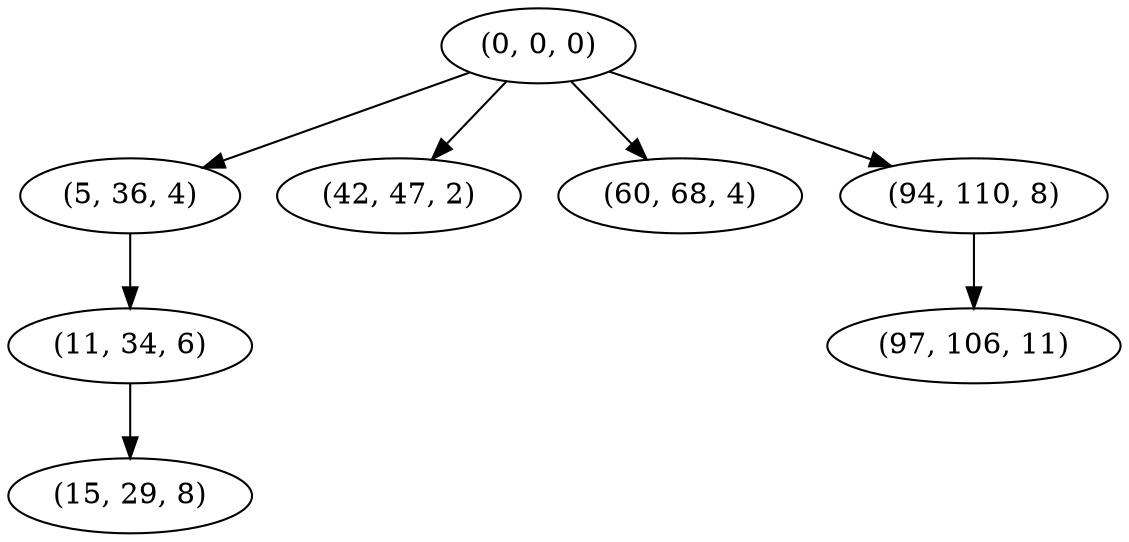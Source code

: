 digraph tree {
    "(0, 0, 0)";
    "(5, 36, 4)";
    "(11, 34, 6)";
    "(15, 29, 8)";
    "(42, 47, 2)";
    "(60, 68, 4)";
    "(94, 110, 8)";
    "(97, 106, 11)";
    "(0, 0, 0)" -> "(5, 36, 4)";
    "(0, 0, 0)" -> "(42, 47, 2)";
    "(0, 0, 0)" -> "(60, 68, 4)";
    "(0, 0, 0)" -> "(94, 110, 8)";
    "(5, 36, 4)" -> "(11, 34, 6)";
    "(11, 34, 6)" -> "(15, 29, 8)";
    "(94, 110, 8)" -> "(97, 106, 11)";
}
